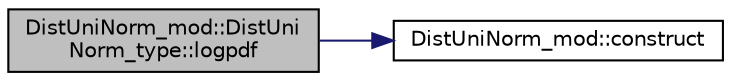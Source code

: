 digraph "DistUniNorm_mod::DistUniNorm_type::logpdf"
{
 // LATEX_PDF_SIZE
  edge [fontname="Helvetica",fontsize="10",labelfontname="Helvetica",labelfontsize="10"];
  node [fontname="Helvetica",fontsize="10",shape=record];
  rankdir="LR";
  Node1 [label="DistUniNorm_mod::DistUni\lNorm_type::logpdf",height=0.2,width=0.4,color="black", fillcolor="grey75", style="filled", fontcolor="black",tooltip=" "];
  Node1 -> Node2 [color="midnightblue",fontsize="10",style="solid",fontname="Helvetica"];
  Node2 [label="DistUniNorm_mod::construct",height=0.2,width=0.4,color="black", fillcolor="white", style="filled",URL="$namespaceDistUniNorm__mod.html#ad1fb9b7cf5ec00756238b2ae75a1f920",tooltip="Generate an object of type DistUniNorm_type containing the properties and methods for a Normal distri..."];
}
